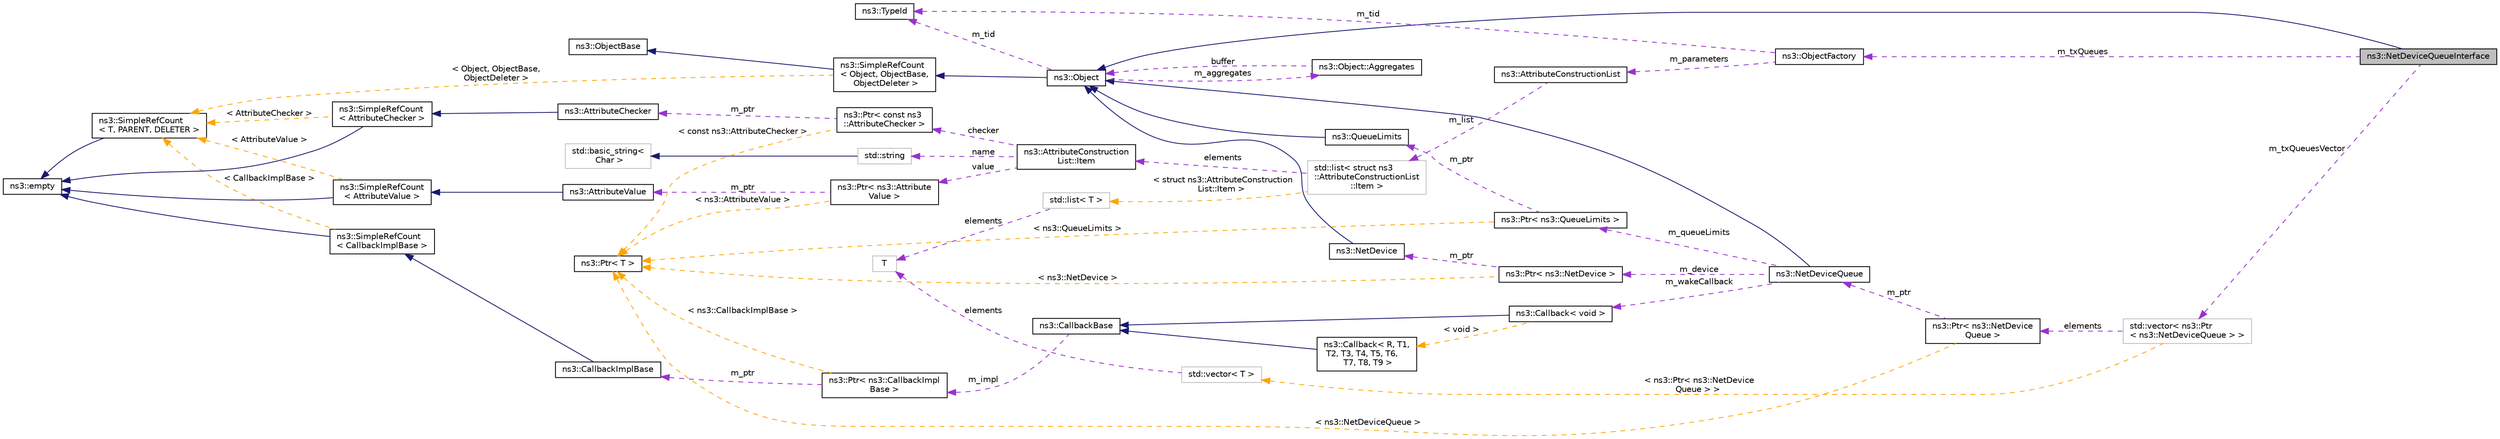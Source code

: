 digraph "ns3::NetDeviceQueueInterface"
{
 // LATEX_PDF_SIZE
  edge [fontname="Helvetica",fontsize="10",labelfontname="Helvetica",labelfontsize="10"];
  node [fontname="Helvetica",fontsize="10",shape=record];
  rankdir="LR";
  Node1 [label="ns3::NetDeviceQueueInterface",height=0.2,width=0.4,color="black", fillcolor="grey75", style="filled", fontcolor="black",tooltip="Network device transmission queue interface."];
  Node2 -> Node1 [dir="back",color="midnightblue",fontsize="10",style="solid",fontname="Helvetica"];
  Node2 [label="ns3::Object",height=0.2,width=0.4,color="black", fillcolor="white", style="filled",URL="$classns3_1_1_object.html",tooltip="A base class which provides memory management and object aggregation."];
  Node3 -> Node2 [dir="back",color="midnightblue",fontsize="10",style="solid",fontname="Helvetica"];
  Node3 [label="ns3::SimpleRefCount\l\< Object, ObjectBase,\l ObjectDeleter \>",height=0.2,width=0.4,color="black", fillcolor="white", style="filled",URL="$classns3_1_1_simple_ref_count.html",tooltip=" "];
  Node4 -> Node3 [dir="back",color="midnightblue",fontsize="10",style="solid",fontname="Helvetica"];
  Node4 [label="ns3::ObjectBase",height=0.2,width=0.4,color="black", fillcolor="white", style="filled",URL="$classns3_1_1_object_base.html",tooltip="Anchor the ns-3 type and attribute system."];
  Node5 -> Node3 [dir="back",color="orange",fontsize="10",style="dashed",label=" \< Object, ObjectBase,\l ObjectDeleter \>" ,fontname="Helvetica"];
  Node5 [label="ns3::SimpleRefCount\l\< T, PARENT, DELETER \>",height=0.2,width=0.4,color="black", fillcolor="white", style="filled",URL="$classns3_1_1_simple_ref_count.html",tooltip="A template-based reference counting class."];
  Node6 -> Node5 [dir="back",color="midnightblue",fontsize="10",style="solid",fontname="Helvetica"];
  Node6 [label="ns3::empty",height=0.2,width=0.4,color="black", fillcolor="white", style="filled",URL="$classns3_1_1empty.html",tooltip="make Callback use a separate empty type"];
  Node7 -> Node2 [dir="back",color="darkorchid3",fontsize="10",style="dashed",label=" m_tid" ,fontname="Helvetica"];
  Node7 [label="ns3::TypeId",height=0.2,width=0.4,color="black", fillcolor="white", style="filled",URL="$classns3_1_1_type_id.html",tooltip="a unique identifier for an interface."];
  Node8 -> Node2 [dir="back",color="darkorchid3",fontsize="10",style="dashed",label=" m_aggregates" ,fontname="Helvetica"];
  Node8 [label="ns3::Object::Aggregates",height=0.2,width=0.4,color="black", fillcolor="white", style="filled",URL="$structns3_1_1_object_1_1_aggregates.html",tooltip="The list of Objects aggregated to this one."];
  Node2 -> Node8 [dir="back",color="darkorchid3",fontsize="10",style="dashed",label=" buffer" ,fontname="Helvetica"];
  Node9 -> Node1 [dir="back",color="darkorchid3",fontsize="10",style="dashed",label=" m_txQueues" ,fontname="Helvetica"];
  Node9 [label="ns3::ObjectFactory",height=0.2,width=0.4,color="black", fillcolor="white", style="filled",URL="$classns3_1_1_object_factory.html",tooltip="Instantiate subclasses of ns3::Object."];
  Node7 -> Node9 [dir="back",color="darkorchid3",fontsize="10",style="dashed",label=" m_tid" ,fontname="Helvetica"];
  Node10 -> Node9 [dir="back",color="darkorchid3",fontsize="10",style="dashed",label=" m_parameters" ,fontname="Helvetica"];
  Node10 [label="ns3::AttributeConstructionList",height=0.2,width=0.4,color="black", fillcolor="white", style="filled",URL="$classns3_1_1_attribute_construction_list.html",tooltip="List of Attribute name, value and checker triples used to construct Objects."];
  Node11 -> Node10 [dir="back",color="darkorchid3",fontsize="10",style="dashed",label=" m_list" ,fontname="Helvetica"];
  Node11 [label="std::list\< struct ns3\l::AttributeConstructionList\l::Item \>",height=0.2,width=0.4,color="grey75", fillcolor="white", style="filled",tooltip=" "];
  Node12 -> Node11 [dir="back",color="darkorchid3",fontsize="10",style="dashed",label=" elements" ,fontname="Helvetica"];
  Node12 [label="ns3::AttributeConstruction\lList::Item",height=0.2,width=0.4,color="black", fillcolor="white", style="filled",URL="$structns3_1_1_attribute_construction_list_1_1_item.html",tooltip="A single Attribute triple."];
  Node13 -> Node12 [dir="back",color="darkorchid3",fontsize="10",style="dashed",label=" name" ,fontname="Helvetica"];
  Node13 [label="std::string",height=0.2,width=0.4,color="grey75", fillcolor="white", style="filled",tooltip=" "];
  Node14 -> Node13 [dir="back",color="midnightblue",fontsize="10",style="solid",fontname="Helvetica"];
  Node14 [label="std::basic_string\<\l Char \>",height=0.2,width=0.4,color="grey75", fillcolor="white", style="filled",tooltip=" "];
  Node15 -> Node12 [dir="back",color="darkorchid3",fontsize="10",style="dashed",label=" value" ,fontname="Helvetica"];
  Node15 [label="ns3::Ptr\< ns3::Attribute\lValue \>",height=0.2,width=0.4,color="black", fillcolor="white", style="filled",URL="$classns3_1_1_ptr.html",tooltip=" "];
  Node16 -> Node15 [dir="back",color="darkorchid3",fontsize="10",style="dashed",label=" m_ptr" ,fontname="Helvetica"];
  Node16 [label="ns3::AttributeValue",height=0.2,width=0.4,color="black", fillcolor="white", style="filled",URL="$classns3_1_1_attribute_value.html",tooltip="Hold a value for an Attribute."];
  Node17 -> Node16 [dir="back",color="midnightblue",fontsize="10",style="solid",fontname="Helvetica"];
  Node17 [label="ns3::SimpleRefCount\l\< AttributeValue \>",height=0.2,width=0.4,color="black", fillcolor="white", style="filled",URL="$classns3_1_1_simple_ref_count.html",tooltip=" "];
  Node6 -> Node17 [dir="back",color="midnightblue",fontsize="10",style="solid",fontname="Helvetica"];
  Node5 -> Node17 [dir="back",color="orange",fontsize="10",style="dashed",label=" \< AttributeValue \>" ,fontname="Helvetica"];
  Node18 -> Node15 [dir="back",color="orange",fontsize="10",style="dashed",label=" \< ns3::AttributeValue \>" ,fontname="Helvetica"];
  Node18 [label="ns3::Ptr\< T \>",height=0.2,width=0.4,color="black", fillcolor="white", style="filled",URL="$classns3_1_1_ptr.html",tooltip="Smart pointer class similar to boost::intrusive_ptr."];
  Node19 -> Node12 [dir="back",color="darkorchid3",fontsize="10",style="dashed",label=" checker" ,fontname="Helvetica"];
  Node19 [label="ns3::Ptr\< const ns3\l::AttributeChecker \>",height=0.2,width=0.4,color="black", fillcolor="white", style="filled",URL="$classns3_1_1_ptr.html",tooltip=" "];
  Node20 -> Node19 [dir="back",color="darkorchid3",fontsize="10",style="dashed",label=" m_ptr" ,fontname="Helvetica"];
  Node20 [label="ns3::AttributeChecker",height=0.2,width=0.4,color="black", fillcolor="white", style="filled",URL="$classns3_1_1_attribute_checker.html",tooltip="Represent the type of an attribute."];
  Node21 -> Node20 [dir="back",color="midnightblue",fontsize="10",style="solid",fontname="Helvetica"];
  Node21 [label="ns3::SimpleRefCount\l\< AttributeChecker \>",height=0.2,width=0.4,color="black", fillcolor="white", style="filled",URL="$classns3_1_1_simple_ref_count.html",tooltip=" "];
  Node6 -> Node21 [dir="back",color="midnightblue",fontsize="10",style="solid",fontname="Helvetica"];
  Node5 -> Node21 [dir="back",color="orange",fontsize="10",style="dashed",label=" \< AttributeChecker \>" ,fontname="Helvetica"];
  Node18 -> Node19 [dir="back",color="orange",fontsize="10",style="dashed",label=" \< const ns3::AttributeChecker \>" ,fontname="Helvetica"];
  Node22 -> Node11 [dir="back",color="orange",fontsize="10",style="dashed",label=" \< struct ns3::AttributeConstruction\lList::Item \>" ,fontname="Helvetica"];
  Node22 [label="std::list\< T \>",height=0.2,width=0.4,color="grey75", fillcolor="white", style="filled",tooltip=" "];
  Node23 -> Node22 [dir="back",color="darkorchid3",fontsize="10",style="dashed",label=" elements" ,fontname="Helvetica"];
  Node23 [label="T",height=0.2,width=0.4,color="grey75", fillcolor="white", style="filled",tooltip=" "];
  Node24 -> Node1 [dir="back",color="darkorchid3",fontsize="10",style="dashed",label=" m_txQueuesVector" ,fontname="Helvetica"];
  Node24 [label="std::vector\< ns3::Ptr\l\< ns3::NetDeviceQueue \> \>",height=0.2,width=0.4,color="grey75", fillcolor="white", style="filled",tooltip=" "];
  Node25 -> Node24 [dir="back",color="darkorchid3",fontsize="10",style="dashed",label=" elements" ,fontname="Helvetica"];
  Node25 [label="ns3::Ptr\< ns3::NetDevice\lQueue \>",height=0.2,width=0.4,color="black", fillcolor="white", style="filled",URL="$classns3_1_1_ptr.html",tooltip=" "];
  Node26 -> Node25 [dir="back",color="darkorchid3",fontsize="10",style="dashed",label=" m_ptr" ,fontname="Helvetica"];
  Node26 [label="ns3::NetDeviceQueue",height=0.2,width=0.4,color="black", fillcolor="white", style="filled",URL="$classns3_1_1_net_device_queue.html",tooltip="Network device transmission queue."];
  Node2 -> Node26 [dir="back",color="midnightblue",fontsize="10",style="solid",fontname="Helvetica"];
  Node27 -> Node26 [dir="back",color="darkorchid3",fontsize="10",style="dashed",label=" m_device" ,fontname="Helvetica"];
  Node27 [label="ns3::Ptr\< ns3::NetDevice \>",height=0.2,width=0.4,color="black", fillcolor="white", style="filled",URL="$classns3_1_1_ptr.html",tooltip=" "];
  Node28 -> Node27 [dir="back",color="darkorchid3",fontsize="10",style="dashed",label=" m_ptr" ,fontname="Helvetica"];
  Node28 [label="ns3::NetDevice",height=0.2,width=0.4,color="black", fillcolor="white", style="filled",URL="$classns3_1_1_net_device.html",tooltip="Network layer to device interface."];
  Node2 -> Node28 [dir="back",color="midnightblue",fontsize="10",style="solid",fontname="Helvetica"];
  Node18 -> Node27 [dir="back",color="orange",fontsize="10",style="dashed",label=" \< ns3::NetDevice \>" ,fontname="Helvetica"];
  Node29 -> Node26 [dir="back",color="darkorchid3",fontsize="10",style="dashed",label=" m_wakeCallback" ,fontname="Helvetica"];
  Node29 [label="ns3::Callback\< void \>",height=0.2,width=0.4,color="black", fillcolor="white", style="filled",URL="$classns3_1_1_callback.html",tooltip=" "];
  Node30 -> Node29 [dir="back",color="midnightblue",fontsize="10",style="solid",fontname="Helvetica"];
  Node30 [label="ns3::CallbackBase",height=0.2,width=0.4,color="black", fillcolor="white", style="filled",URL="$classns3_1_1_callback_base.html",tooltip="Base class for Callback class."];
  Node31 -> Node30 [dir="back",color="darkorchid3",fontsize="10",style="dashed",label=" m_impl" ,fontname="Helvetica"];
  Node31 [label="ns3::Ptr\< ns3::CallbackImpl\lBase \>",height=0.2,width=0.4,color="black", fillcolor="white", style="filled",URL="$classns3_1_1_ptr.html",tooltip=" "];
  Node32 -> Node31 [dir="back",color="darkorchid3",fontsize="10",style="dashed",label=" m_ptr" ,fontname="Helvetica"];
  Node32 [label="ns3::CallbackImplBase",height=0.2,width=0.4,color="black", fillcolor="white", style="filled",URL="$classns3_1_1_callback_impl_base.html",tooltip="Abstract base class for CallbackImpl Provides reference counting and equality test."];
  Node33 -> Node32 [dir="back",color="midnightblue",fontsize="10",style="solid",fontname="Helvetica"];
  Node33 [label="ns3::SimpleRefCount\l\< CallbackImplBase \>",height=0.2,width=0.4,color="black", fillcolor="white", style="filled",URL="$classns3_1_1_simple_ref_count.html",tooltip=" "];
  Node6 -> Node33 [dir="back",color="midnightblue",fontsize="10",style="solid",fontname="Helvetica"];
  Node5 -> Node33 [dir="back",color="orange",fontsize="10",style="dashed",label=" \< CallbackImplBase \>" ,fontname="Helvetica"];
  Node18 -> Node31 [dir="back",color="orange",fontsize="10",style="dashed",label=" \< ns3::CallbackImplBase \>" ,fontname="Helvetica"];
  Node34 -> Node29 [dir="back",color="orange",fontsize="10",style="dashed",label=" \< void \>" ,fontname="Helvetica"];
  Node34 [label="ns3::Callback\< R, T1,\l T2, T3, T4, T5, T6,\l T7, T8, T9 \>",height=0.2,width=0.4,color="black", fillcolor="white", style="filled",URL="$classns3_1_1_callback.html",tooltip="Callback template class."];
  Node30 -> Node34 [dir="back",color="midnightblue",fontsize="10",style="solid",fontname="Helvetica"];
  Node35 -> Node26 [dir="back",color="darkorchid3",fontsize="10",style="dashed",label=" m_queueLimits" ,fontname="Helvetica"];
  Node35 [label="ns3::Ptr\< ns3::QueueLimits \>",height=0.2,width=0.4,color="black", fillcolor="white", style="filled",URL="$classns3_1_1_ptr.html",tooltip=" "];
  Node36 -> Node35 [dir="back",color="darkorchid3",fontsize="10",style="dashed",label=" m_ptr" ,fontname="Helvetica"];
  Node36 [label="ns3::QueueLimits",height=0.2,width=0.4,color="black", fillcolor="white", style="filled",URL="$classns3_1_1_queue_limits.html",tooltip="Abstract base class for NetDevice queue length controller."];
  Node2 -> Node36 [dir="back",color="midnightblue",fontsize="10",style="solid",fontname="Helvetica"];
  Node18 -> Node35 [dir="back",color="orange",fontsize="10",style="dashed",label=" \< ns3::QueueLimits \>" ,fontname="Helvetica"];
  Node18 -> Node25 [dir="back",color="orange",fontsize="10",style="dashed",label=" \< ns3::NetDeviceQueue \>" ,fontname="Helvetica"];
  Node37 -> Node24 [dir="back",color="orange",fontsize="10",style="dashed",label=" \< ns3::Ptr\< ns3::NetDevice\lQueue \> \>" ,fontname="Helvetica"];
  Node37 [label="std::vector\< T \>",height=0.2,width=0.4,color="grey75", fillcolor="white", style="filled",tooltip=" "];
  Node23 -> Node37 [dir="back",color="darkorchid3",fontsize="10",style="dashed",label=" elements" ,fontname="Helvetica"];
}
